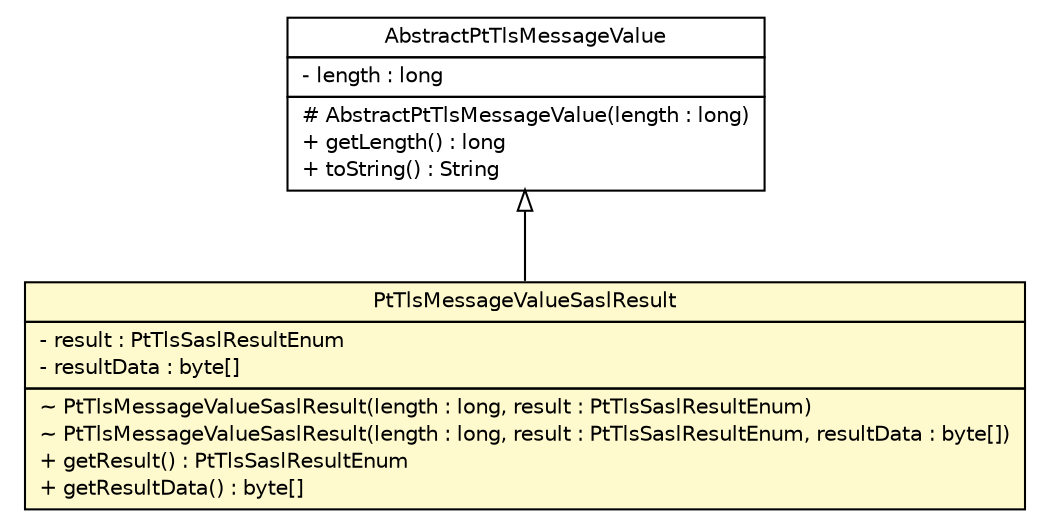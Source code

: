#!/usr/local/bin/dot
#
# Class diagram 
# Generated by UMLGraph version R5_6 (http://www.umlgraph.org/)
#

digraph G {
	edge [fontname="Helvetica",fontsize=10,labelfontname="Helvetica",labelfontsize=10];
	node [fontname="Helvetica",fontsize=10,shape=plaintext];
	nodesep=0.25;
	ranksep=0.5;
	// org.ietf.nea.pt.value.PtTlsMessageValueSaslResult
	c150827 [label=<<table title="org.ietf.nea.pt.value.PtTlsMessageValueSaslResult" border="0" cellborder="1" cellspacing="0" cellpadding="2" port="p" bgcolor="lemonChiffon" href="./PtTlsMessageValueSaslResult.html">
		<tr><td><table border="0" cellspacing="0" cellpadding="1">
<tr><td align="center" balign="center"> PtTlsMessageValueSaslResult </td></tr>
		</table></td></tr>
		<tr><td><table border="0" cellspacing="0" cellpadding="1">
<tr><td align="left" balign="left"> - result : PtTlsSaslResultEnum </td></tr>
<tr><td align="left" balign="left"> - resultData : byte[] </td></tr>
		</table></td></tr>
		<tr><td><table border="0" cellspacing="0" cellpadding="1">
<tr><td align="left" balign="left"> ~ PtTlsMessageValueSaslResult(length : long, result : PtTlsSaslResultEnum) </td></tr>
<tr><td align="left" balign="left"> ~ PtTlsMessageValueSaslResult(length : long, result : PtTlsSaslResultEnum, resultData : byte[]) </td></tr>
<tr><td align="left" balign="left"> + getResult() : PtTlsSaslResultEnum </td></tr>
<tr><td align="left" balign="left"> + getResultData() : byte[] </td></tr>
		</table></td></tr>
		</table>>, URL="./PtTlsMessageValueSaslResult.html", fontname="Helvetica", fontcolor="black", fontsize=10.0];
	// org.ietf.nea.pt.value.AbstractPtTlsMessageValue
	c150837 [label=<<table title="org.ietf.nea.pt.value.AbstractPtTlsMessageValue" border="0" cellborder="1" cellspacing="0" cellpadding="2" port="p" href="./AbstractPtTlsMessageValue.html">
		<tr><td><table border="0" cellspacing="0" cellpadding="1">
<tr><td align="center" balign="center"> AbstractPtTlsMessageValue </td></tr>
		</table></td></tr>
		<tr><td><table border="0" cellspacing="0" cellpadding="1">
<tr><td align="left" balign="left"> - length : long </td></tr>
		</table></td></tr>
		<tr><td><table border="0" cellspacing="0" cellpadding="1">
<tr><td align="left" balign="left"> # AbstractPtTlsMessageValue(length : long) </td></tr>
<tr><td align="left" balign="left"> + getLength() : long </td></tr>
<tr><td align="left" balign="left"> + toString() : String </td></tr>
		</table></td></tr>
		</table>>, URL="./AbstractPtTlsMessageValue.html", fontname="Helvetica", fontcolor="black", fontsize=10.0];
	//org.ietf.nea.pt.value.PtTlsMessageValueSaslResult extends org.ietf.nea.pt.value.AbstractPtTlsMessageValue
	c150837:p -> c150827:p [dir=back,arrowtail=empty];
}

